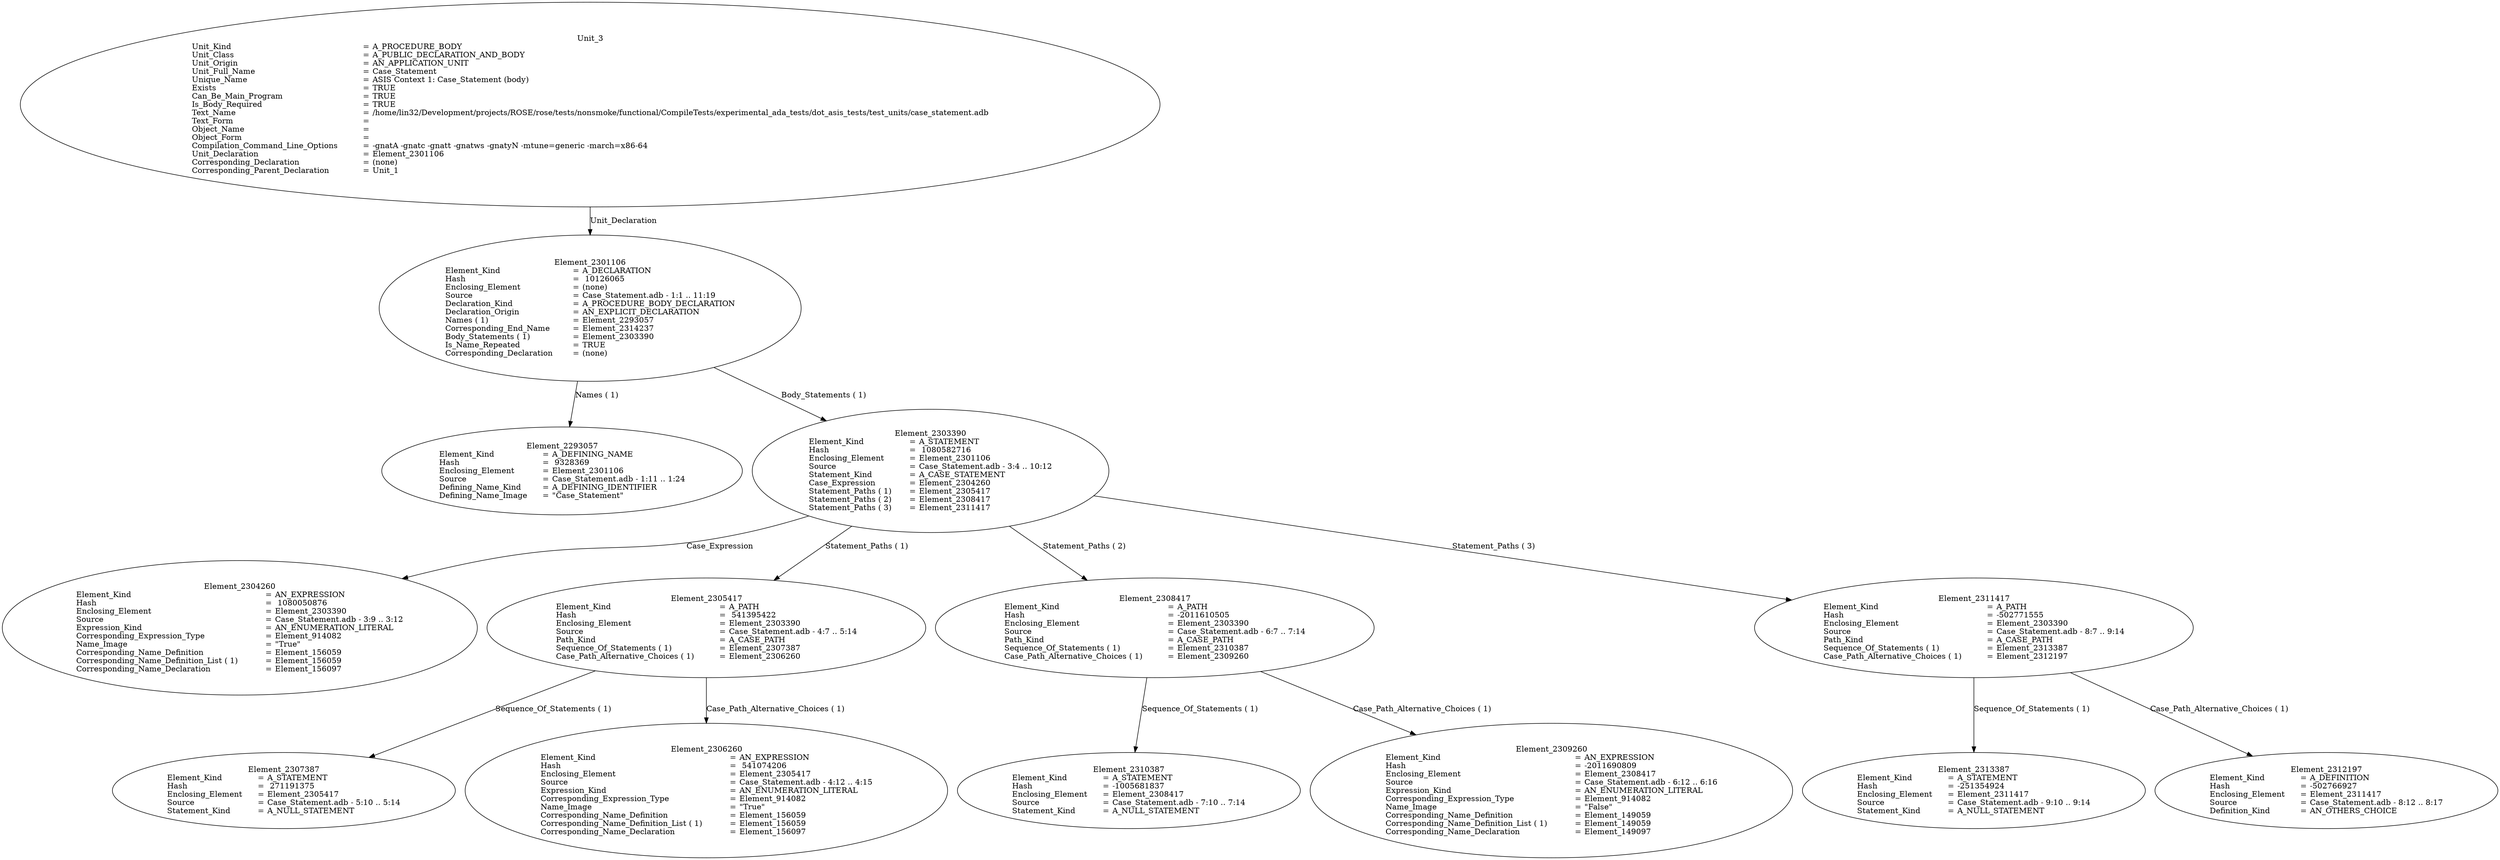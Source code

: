 digraph "case_statement.adt" {
  Unit_3 -> Element_2301106
      [ label=Unit_Declaration ];
  Unit_3
      [ label=<<TABLE BORDER="0" CELLBORDER="0" CELLSPACING="0" CELLPADDING="0"> 
          <TR><TD COLSPAN="3">Unit_3</TD></TR>
          <TR><TD ALIGN="LEFT">Unit_Kind   </TD><TD> = </TD><TD ALIGN="LEFT">A_PROCEDURE_BODY</TD></TR>
          <TR><TD ALIGN="LEFT">Unit_Class   </TD><TD> = </TD><TD ALIGN="LEFT">A_PUBLIC_DECLARATION_AND_BODY</TD></TR>
          <TR><TD ALIGN="LEFT">Unit_Origin   </TD><TD> = </TD><TD ALIGN="LEFT">AN_APPLICATION_UNIT</TD></TR>
          <TR><TD ALIGN="LEFT">Unit_Full_Name    </TD><TD> = </TD><TD ALIGN="LEFT">Case_Statement</TD></TR>
          <TR><TD ALIGN="LEFT">Unique_Name   </TD><TD> = </TD><TD ALIGN="LEFT">ASIS Context 1: Case_Statement (body)</TD></TR>
          <TR><TD ALIGN="LEFT">Exists  </TD><TD> = </TD><TD ALIGN="LEFT">TRUE</TD></TR>
          <TR><TD ALIGN="LEFT">Can_Be_Main_Program     </TD><TD> = </TD><TD ALIGN="LEFT">TRUE</TD></TR>
          <TR><TD ALIGN="LEFT">Is_Body_Required     </TD><TD> = </TD><TD ALIGN="LEFT">TRUE</TD></TR>
          <TR><TD ALIGN="LEFT">Text_Name   </TD><TD> = </TD><TD ALIGN="LEFT">/home/lin32/Development/projects/ROSE/rose/tests/nonsmoke/functional/CompileTests/experimental_ada_tests/dot_asis_tests/test_units/case_statement.adb</TD></TR>
          <TR><TD ALIGN="LEFT">Text_Form   </TD><TD> = </TD><TD ALIGN="LEFT"></TD></TR>
          <TR><TD ALIGN="LEFT">Object_Name   </TD><TD> = </TD><TD ALIGN="LEFT"></TD></TR>
          <TR><TD ALIGN="LEFT">Object_Form   </TD><TD> = </TD><TD ALIGN="LEFT"></TD></TR>
          <TR><TD ALIGN="LEFT">Compilation_Command_Line_Options         </TD><TD> = </TD><TD ALIGN="LEFT">-gnatA -gnatc -gnatt -gnatws -gnatyN -mtune=generic -march=x86-64</TD></TR>
          <TR><TD ALIGN="LEFT">Unit_Declaration     </TD><TD> = </TD><TD ALIGN="LEFT">Element_2301106</TD></TR>
          <TR><TD ALIGN="LEFT">Corresponding_Declaration       </TD><TD> = </TD><TD ALIGN="LEFT">(none)</TD></TR>
          <TR><TD ALIGN="LEFT">Corresponding_Parent_Declaration         </TD><TD> = </TD><TD ALIGN="LEFT">Unit_1</TD></TR>
          </TABLE>> ];
  Element_2301106 -> Element_2293057
      [ label="Names ( 1)" ];
  Element_2301106 -> Element_2303390
      [ label="Body_Statements ( 1)" ];
  Element_2301106
      [ label=<<TABLE BORDER="0" CELLBORDER="0" CELLSPACING="0" CELLPADDING="0"> 
          <TR><TD COLSPAN="3">Element_2301106</TD></TR>
          <TR><TD ALIGN="LEFT">Element_Kind    </TD><TD> = </TD><TD ALIGN="LEFT">A_DECLARATION</TD></TR>
          <TR><TD ALIGN="LEFT">Hash  </TD><TD> = </TD><TD ALIGN="LEFT"> 10126065</TD></TR>
          <TR><TD ALIGN="LEFT">Enclosing_Element     </TD><TD> = </TD><TD ALIGN="LEFT">(none)</TD></TR>
          <TR><TD ALIGN="LEFT">Source  </TD><TD> = </TD><TD ALIGN="LEFT">Case_Statement.adb - 1:1 .. 11:19</TD></TR>
          <TR><TD ALIGN="LEFT">Declaration_Kind     </TD><TD> = </TD><TD ALIGN="LEFT">A_PROCEDURE_BODY_DECLARATION</TD></TR>
          <TR><TD ALIGN="LEFT">Declaration_Origin     </TD><TD> = </TD><TD ALIGN="LEFT">AN_EXPLICIT_DECLARATION</TD></TR>
          <TR><TD ALIGN="LEFT">Names ( 1)   </TD><TD> = </TD><TD ALIGN="LEFT">Element_2293057</TD></TR>
          <TR><TD ALIGN="LEFT">Corresponding_End_Name      </TD><TD> = </TD><TD ALIGN="LEFT">Element_2314237</TD></TR>
          <TR><TD ALIGN="LEFT">Body_Statements ( 1)      </TD><TD> = </TD><TD ALIGN="LEFT">Element_2303390</TD></TR>
          <TR><TD ALIGN="LEFT">Is_Name_Repeated     </TD><TD> = </TD><TD ALIGN="LEFT">TRUE</TD></TR>
          <TR><TD ALIGN="LEFT">Corresponding_Declaration       </TD><TD> = </TD><TD ALIGN="LEFT">(none)</TD></TR>
          </TABLE>> ];
  Element_2293057
      [ label=<<TABLE BORDER="0" CELLBORDER="0" CELLSPACING="0" CELLPADDING="0"> 
          <TR><TD COLSPAN="3">Element_2293057</TD></TR>
          <TR><TD ALIGN="LEFT">Element_Kind    </TD><TD> = </TD><TD ALIGN="LEFT">A_DEFINING_NAME</TD></TR>
          <TR><TD ALIGN="LEFT">Hash  </TD><TD> = </TD><TD ALIGN="LEFT"> 9328369</TD></TR>
          <TR><TD ALIGN="LEFT">Enclosing_Element     </TD><TD> = </TD><TD ALIGN="LEFT">Element_2301106</TD></TR>
          <TR><TD ALIGN="LEFT">Source  </TD><TD> = </TD><TD ALIGN="LEFT">Case_Statement.adb - 1:11 .. 1:24</TD></TR>
          <TR><TD ALIGN="LEFT">Defining_Name_Kind     </TD><TD> = </TD><TD ALIGN="LEFT">A_DEFINING_IDENTIFIER</TD></TR>
          <TR><TD ALIGN="LEFT">Defining_Name_Image     </TD><TD> = </TD><TD ALIGN="LEFT">"Case_Statement"</TD></TR>
          </TABLE>> ];
  Element_2303390 -> Element_2304260
      [ label=Case_Expression ];
  Element_2303390 -> Element_2305417
      [ label="Statement_Paths ( 1)" ];
  Element_2303390 -> Element_2308417
      [ label="Statement_Paths ( 2)" ];
  Element_2303390 -> Element_2311417
      [ label="Statement_Paths ( 3)" ];
  Element_2303390
      [ label=<<TABLE BORDER="0" CELLBORDER="0" CELLSPACING="0" CELLPADDING="0"> 
          <TR><TD COLSPAN="3">Element_2303390</TD></TR>
          <TR><TD ALIGN="LEFT">Element_Kind    </TD><TD> = </TD><TD ALIGN="LEFT">A_STATEMENT</TD></TR>
          <TR><TD ALIGN="LEFT">Hash  </TD><TD> = </TD><TD ALIGN="LEFT"> 1080582716</TD></TR>
          <TR><TD ALIGN="LEFT">Enclosing_Element     </TD><TD> = </TD><TD ALIGN="LEFT">Element_2301106</TD></TR>
          <TR><TD ALIGN="LEFT">Source  </TD><TD> = </TD><TD ALIGN="LEFT">Case_Statement.adb - 3:4 .. 10:12</TD></TR>
          <TR><TD ALIGN="LEFT">Statement_Kind    </TD><TD> = </TD><TD ALIGN="LEFT">A_CASE_STATEMENT</TD></TR>
          <TR><TD ALIGN="LEFT">Case_Expression    </TD><TD> = </TD><TD ALIGN="LEFT">Element_2304260</TD></TR>
          <TR><TD ALIGN="LEFT">Statement_Paths ( 1)      </TD><TD> = </TD><TD ALIGN="LEFT">Element_2305417</TD></TR>
          <TR><TD ALIGN="LEFT">Statement_Paths ( 2)      </TD><TD> = </TD><TD ALIGN="LEFT">Element_2308417</TD></TR>
          <TR><TD ALIGN="LEFT">Statement_Paths ( 3)      </TD><TD> = </TD><TD ALIGN="LEFT">Element_2311417</TD></TR>
          </TABLE>> ];
  Element_2304260
      [ label=<<TABLE BORDER="0" CELLBORDER="0" CELLSPACING="0" CELLPADDING="0"> 
          <TR><TD COLSPAN="3">Element_2304260</TD></TR>
          <TR><TD ALIGN="LEFT">Element_Kind    </TD><TD> = </TD><TD ALIGN="LEFT">AN_EXPRESSION</TD></TR>
          <TR><TD ALIGN="LEFT">Hash  </TD><TD> = </TD><TD ALIGN="LEFT"> 1080050876</TD></TR>
          <TR><TD ALIGN="LEFT">Enclosing_Element     </TD><TD> = </TD><TD ALIGN="LEFT">Element_2303390</TD></TR>
          <TR><TD ALIGN="LEFT">Source  </TD><TD> = </TD><TD ALIGN="LEFT">Case_Statement.adb - 3:9 .. 3:12</TD></TR>
          <TR><TD ALIGN="LEFT">Expression_Kind    </TD><TD> = </TD><TD ALIGN="LEFT">AN_ENUMERATION_LITERAL</TD></TR>
          <TR><TD ALIGN="LEFT">Corresponding_Expression_Type        </TD><TD> = </TD><TD ALIGN="LEFT">Element_914082</TD></TR>
          <TR><TD ALIGN="LEFT">Name_Image   </TD><TD> = </TD><TD ALIGN="LEFT">"True"</TD></TR>
          <TR><TD ALIGN="LEFT">Corresponding_Name_Definition        </TD><TD> = </TD><TD ALIGN="LEFT">Element_156059</TD></TR>
          <TR><TD ALIGN="LEFT">Corresponding_Name_Definition_List ( 1)          </TD><TD> = </TD><TD ALIGN="LEFT">Element_156059</TD></TR>
          <TR><TD ALIGN="LEFT">Corresponding_Name_Declaration        </TD><TD> = </TD><TD ALIGN="LEFT">Element_156097</TD></TR>
          </TABLE>> ];
  Element_2305417 -> Element_2307387
      [ label="Sequence_Of_Statements ( 1)" ];
  Element_2305417 -> Element_2306260
      [ label="Case_Path_Alternative_Choices ( 1)" ];
  Element_2305417
      [ label=<<TABLE BORDER="0" CELLBORDER="0" CELLSPACING="0" CELLPADDING="0"> 
          <TR><TD COLSPAN="3">Element_2305417</TD></TR>
          <TR><TD ALIGN="LEFT">Element_Kind    </TD><TD> = </TD><TD ALIGN="LEFT">A_PATH</TD></TR>
          <TR><TD ALIGN="LEFT">Hash  </TD><TD> = </TD><TD ALIGN="LEFT"> 541395422</TD></TR>
          <TR><TD ALIGN="LEFT">Enclosing_Element     </TD><TD> = </TD><TD ALIGN="LEFT">Element_2303390</TD></TR>
          <TR><TD ALIGN="LEFT">Source  </TD><TD> = </TD><TD ALIGN="LEFT">Case_Statement.adb - 4:7 .. 5:14</TD></TR>
          <TR><TD ALIGN="LEFT">Path_Kind   </TD><TD> = </TD><TD ALIGN="LEFT">A_CASE_PATH</TD></TR>
          <TR><TD ALIGN="LEFT">Sequence_Of_Statements ( 1)       </TD><TD> = </TD><TD ALIGN="LEFT">Element_2307387</TD></TR>
          <TR><TD ALIGN="LEFT">Case_Path_Alternative_Choices ( 1)         </TD><TD> = </TD><TD ALIGN="LEFT">Element_2306260</TD></TR>
          </TABLE>> ];
  Element_2306260
      [ label=<<TABLE BORDER="0" CELLBORDER="0" CELLSPACING="0" CELLPADDING="0"> 
          <TR><TD COLSPAN="3">Element_2306260</TD></TR>
          <TR><TD ALIGN="LEFT">Element_Kind    </TD><TD> = </TD><TD ALIGN="LEFT">AN_EXPRESSION</TD></TR>
          <TR><TD ALIGN="LEFT">Hash  </TD><TD> = </TD><TD ALIGN="LEFT"> 541074206</TD></TR>
          <TR><TD ALIGN="LEFT">Enclosing_Element     </TD><TD> = </TD><TD ALIGN="LEFT">Element_2305417</TD></TR>
          <TR><TD ALIGN="LEFT">Source  </TD><TD> = </TD><TD ALIGN="LEFT">Case_Statement.adb - 4:12 .. 4:15</TD></TR>
          <TR><TD ALIGN="LEFT">Expression_Kind    </TD><TD> = </TD><TD ALIGN="LEFT">AN_ENUMERATION_LITERAL</TD></TR>
          <TR><TD ALIGN="LEFT">Corresponding_Expression_Type        </TD><TD> = </TD><TD ALIGN="LEFT">Element_914082</TD></TR>
          <TR><TD ALIGN="LEFT">Name_Image   </TD><TD> = </TD><TD ALIGN="LEFT">"True"</TD></TR>
          <TR><TD ALIGN="LEFT">Corresponding_Name_Definition        </TD><TD> = </TD><TD ALIGN="LEFT">Element_156059</TD></TR>
          <TR><TD ALIGN="LEFT">Corresponding_Name_Definition_List ( 1)          </TD><TD> = </TD><TD ALIGN="LEFT">Element_156059</TD></TR>
          <TR><TD ALIGN="LEFT">Corresponding_Name_Declaration        </TD><TD> = </TD><TD ALIGN="LEFT">Element_156097</TD></TR>
          </TABLE>> ];
  Element_2307387
      [ label=<<TABLE BORDER="0" CELLBORDER="0" CELLSPACING="0" CELLPADDING="0"> 
          <TR><TD COLSPAN="3">Element_2307387</TD></TR>
          <TR><TD ALIGN="LEFT">Element_Kind    </TD><TD> = </TD><TD ALIGN="LEFT">A_STATEMENT</TD></TR>
          <TR><TD ALIGN="LEFT">Hash  </TD><TD> = </TD><TD ALIGN="LEFT"> 271191375</TD></TR>
          <TR><TD ALIGN="LEFT">Enclosing_Element     </TD><TD> = </TD><TD ALIGN="LEFT">Element_2305417</TD></TR>
          <TR><TD ALIGN="LEFT">Source  </TD><TD> = </TD><TD ALIGN="LEFT">Case_Statement.adb - 5:10 .. 5:14</TD></TR>
          <TR><TD ALIGN="LEFT">Statement_Kind    </TD><TD> = </TD><TD ALIGN="LEFT">A_NULL_STATEMENT</TD></TR>
          </TABLE>> ];
  Element_2308417 -> Element_2310387
      [ label="Sequence_Of_Statements ( 1)" ];
  Element_2308417 -> Element_2309260
      [ label="Case_Path_Alternative_Choices ( 1)" ];
  Element_2308417
      [ label=<<TABLE BORDER="0" CELLBORDER="0" CELLSPACING="0" CELLPADDING="0"> 
          <TR><TD COLSPAN="3">Element_2308417</TD></TR>
          <TR><TD ALIGN="LEFT">Element_Kind    </TD><TD> = </TD><TD ALIGN="LEFT">A_PATH</TD></TR>
          <TR><TD ALIGN="LEFT">Hash  </TD><TD> = </TD><TD ALIGN="LEFT">-2011610505</TD></TR>
          <TR><TD ALIGN="LEFT">Enclosing_Element     </TD><TD> = </TD><TD ALIGN="LEFT">Element_2303390</TD></TR>
          <TR><TD ALIGN="LEFT">Source  </TD><TD> = </TD><TD ALIGN="LEFT">Case_Statement.adb - 6:7 .. 7:14</TD></TR>
          <TR><TD ALIGN="LEFT">Path_Kind   </TD><TD> = </TD><TD ALIGN="LEFT">A_CASE_PATH</TD></TR>
          <TR><TD ALIGN="LEFT">Sequence_Of_Statements ( 1)       </TD><TD> = </TD><TD ALIGN="LEFT">Element_2310387</TD></TR>
          <TR><TD ALIGN="LEFT">Case_Path_Alternative_Choices ( 1)         </TD><TD> = </TD><TD ALIGN="LEFT">Element_2309260</TD></TR>
          </TABLE>> ];
  Element_2309260
      [ label=<<TABLE BORDER="0" CELLBORDER="0" CELLSPACING="0" CELLPADDING="0"> 
          <TR><TD COLSPAN="3">Element_2309260</TD></TR>
          <TR><TD ALIGN="LEFT">Element_Kind    </TD><TD> = </TD><TD ALIGN="LEFT">AN_EXPRESSION</TD></TR>
          <TR><TD ALIGN="LEFT">Hash  </TD><TD> = </TD><TD ALIGN="LEFT">-2011690809</TD></TR>
          <TR><TD ALIGN="LEFT">Enclosing_Element     </TD><TD> = </TD><TD ALIGN="LEFT">Element_2308417</TD></TR>
          <TR><TD ALIGN="LEFT">Source  </TD><TD> = </TD><TD ALIGN="LEFT">Case_Statement.adb - 6:12 .. 6:16</TD></TR>
          <TR><TD ALIGN="LEFT">Expression_Kind    </TD><TD> = </TD><TD ALIGN="LEFT">AN_ENUMERATION_LITERAL</TD></TR>
          <TR><TD ALIGN="LEFT">Corresponding_Expression_Type        </TD><TD> = </TD><TD ALIGN="LEFT">Element_914082</TD></TR>
          <TR><TD ALIGN="LEFT">Name_Image   </TD><TD> = </TD><TD ALIGN="LEFT">"False"</TD></TR>
          <TR><TD ALIGN="LEFT">Corresponding_Name_Definition        </TD><TD> = </TD><TD ALIGN="LEFT">Element_149059</TD></TR>
          <TR><TD ALIGN="LEFT">Corresponding_Name_Definition_List ( 1)          </TD><TD> = </TD><TD ALIGN="LEFT">Element_149059</TD></TR>
          <TR><TD ALIGN="LEFT">Corresponding_Name_Declaration        </TD><TD> = </TD><TD ALIGN="LEFT">Element_149097</TD></TR>
          </TABLE>> ];
  Element_2310387
      [ label=<<TABLE BORDER="0" CELLBORDER="0" CELLSPACING="0" CELLPADDING="0"> 
          <TR><TD COLSPAN="3">Element_2310387</TD></TR>
          <TR><TD ALIGN="LEFT">Element_Kind    </TD><TD> = </TD><TD ALIGN="LEFT">A_STATEMENT</TD></TR>
          <TR><TD ALIGN="LEFT">Hash  </TD><TD> = </TD><TD ALIGN="LEFT">-1005681837</TD></TR>
          <TR><TD ALIGN="LEFT">Enclosing_Element     </TD><TD> = </TD><TD ALIGN="LEFT">Element_2308417</TD></TR>
          <TR><TD ALIGN="LEFT">Source  </TD><TD> = </TD><TD ALIGN="LEFT">Case_Statement.adb - 7:10 .. 7:14</TD></TR>
          <TR><TD ALIGN="LEFT">Statement_Kind    </TD><TD> = </TD><TD ALIGN="LEFT">A_NULL_STATEMENT</TD></TR>
          </TABLE>> ];
  Element_2311417 -> Element_2313387
      [ label="Sequence_Of_Statements ( 1)" ];
  Element_2311417 -> Element_2312197
      [ label="Case_Path_Alternative_Choices ( 1)" ];
  Element_2311417
      [ label=<<TABLE BORDER="0" CELLBORDER="0" CELLSPACING="0" CELLPADDING="0"> 
          <TR><TD COLSPAN="3">Element_2311417</TD></TR>
          <TR><TD ALIGN="LEFT">Element_Kind    </TD><TD> = </TD><TD ALIGN="LEFT">A_PATH</TD></TR>
          <TR><TD ALIGN="LEFT">Hash  </TD><TD> = </TD><TD ALIGN="LEFT">-502771555</TD></TR>
          <TR><TD ALIGN="LEFT">Enclosing_Element     </TD><TD> = </TD><TD ALIGN="LEFT">Element_2303390</TD></TR>
          <TR><TD ALIGN="LEFT">Source  </TD><TD> = </TD><TD ALIGN="LEFT">Case_Statement.adb - 8:7 .. 9:14</TD></TR>
          <TR><TD ALIGN="LEFT">Path_Kind   </TD><TD> = </TD><TD ALIGN="LEFT">A_CASE_PATH</TD></TR>
          <TR><TD ALIGN="LEFT">Sequence_Of_Statements ( 1)       </TD><TD> = </TD><TD ALIGN="LEFT">Element_2313387</TD></TR>
          <TR><TD ALIGN="LEFT">Case_Path_Alternative_Choices ( 1)         </TD><TD> = </TD><TD ALIGN="LEFT">Element_2312197</TD></TR>
          </TABLE>> ];
  Element_2312197
      [ label=<<TABLE BORDER="0" CELLBORDER="0" CELLSPACING="0" CELLPADDING="0"> 
          <TR><TD COLSPAN="3">Element_2312197</TD></TR>
          <TR><TD ALIGN="LEFT">Element_Kind    </TD><TD> = </TD><TD ALIGN="LEFT">A_DEFINITION</TD></TR>
          <TR><TD ALIGN="LEFT">Hash  </TD><TD> = </TD><TD ALIGN="LEFT">-502766927</TD></TR>
          <TR><TD ALIGN="LEFT">Enclosing_Element     </TD><TD> = </TD><TD ALIGN="LEFT">Element_2311417</TD></TR>
          <TR><TD ALIGN="LEFT">Source  </TD><TD> = </TD><TD ALIGN="LEFT">Case_Statement.adb - 8:12 .. 8:17</TD></TR>
          <TR><TD ALIGN="LEFT">Definition_Kind    </TD><TD> = </TD><TD ALIGN="LEFT">AN_OTHERS_CHOICE</TD></TR>
          </TABLE>> ];
  Element_2313387
      [ label=<<TABLE BORDER="0" CELLBORDER="0" CELLSPACING="0" CELLPADDING="0"> 
          <TR><TD COLSPAN="3">Element_2313387</TD></TR>
          <TR><TD ALIGN="LEFT">Element_Kind    </TD><TD> = </TD><TD ALIGN="LEFT">A_STATEMENT</TD></TR>
          <TR><TD ALIGN="LEFT">Hash  </TD><TD> = </TD><TD ALIGN="LEFT">-251354924</TD></TR>
          <TR><TD ALIGN="LEFT">Enclosing_Element     </TD><TD> = </TD><TD ALIGN="LEFT">Element_2311417</TD></TR>
          <TR><TD ALIGN="LEFT">Source  </TD><TD> = </TD><TD ALIGN="LEFT">Case_Statement.adb - 9:10 .. 9:14</TD></TR>
          <TR><TD ALIGN="LEFT">Statement_Kind    </TD><TD> = </TD><TD ALIGN="LEFT">A_NULL_STATEMENT</TD></TR>
          </TABLE>> ]
}
